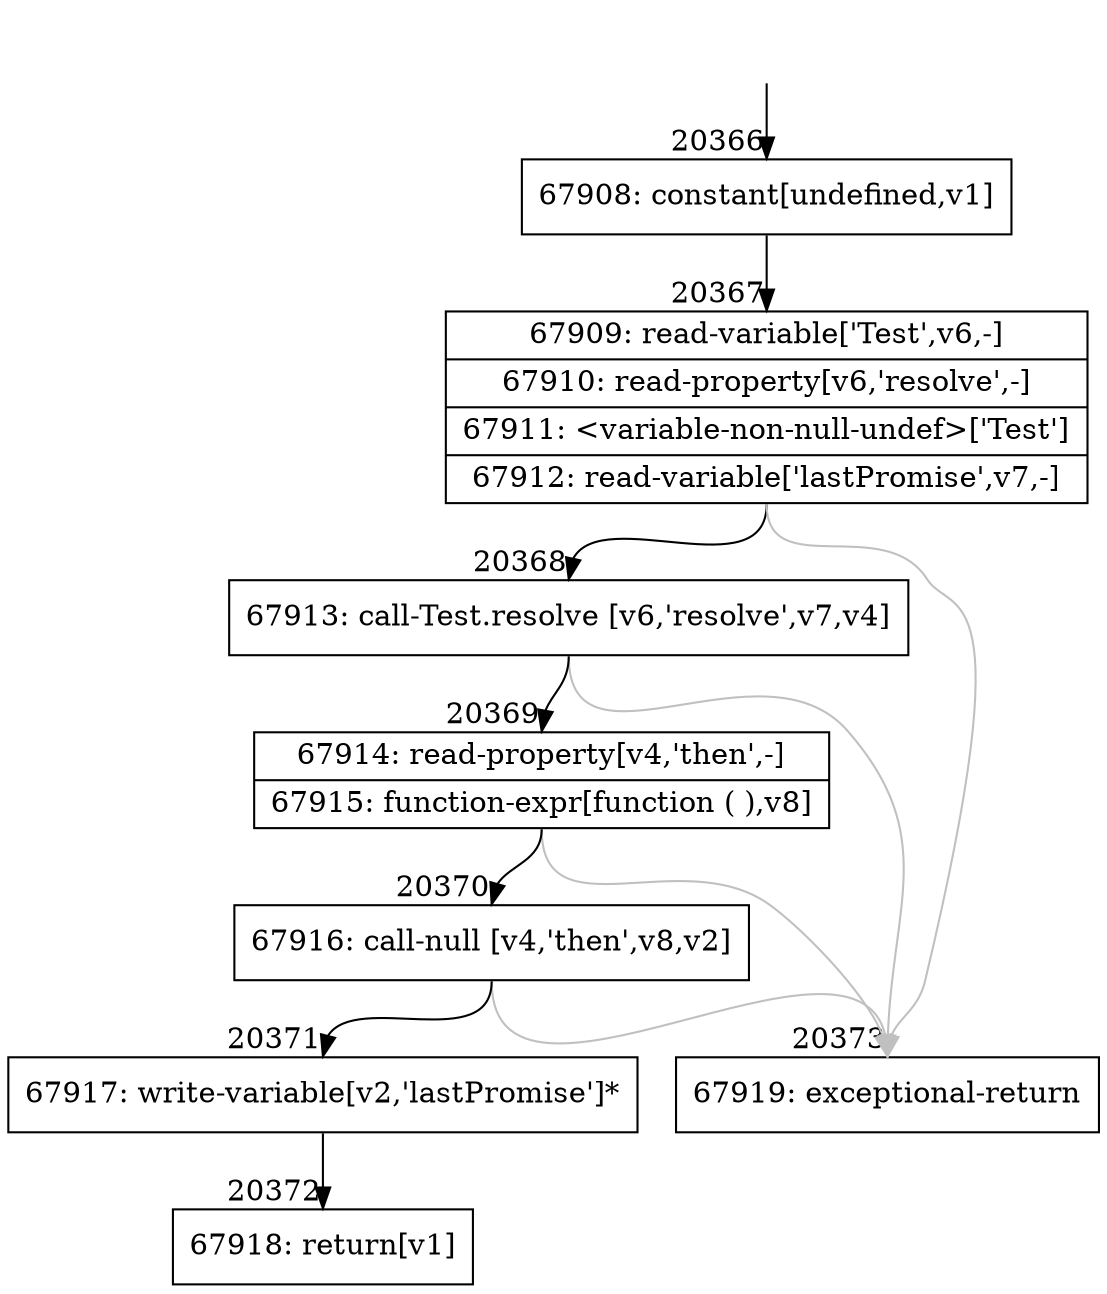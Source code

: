 digraph {
rankdir="TD"
BB_entry1778[shape=none,label=""];
BB_entry1778 -> BB20366 [tailport=s, headport=n, headlabel="    20366"]
BB20366 [shape=record label="{67908: constant[undefined,v1]}" ] 
BB20366 -> BB20367 [tailport=s, headport=n, headlabel="      20367"]
BB20367 [shape=record label="{67909: read-variable['Test',v6,-]|67910: read-property[v6,'resolve',-]|67911: \<variable-non-null-undef\>['Test']|67912: read-variable['lastPromise',v7,-]}" ] 
BB20367 -> BB20368 [tailport=s, headport=n, headlabel="      20368"]
BB20367 -> BB20373 [tailport=s, headport=n, color=gray, headlabel="      20373"]
BB20368 [shape=record label="{67913: call-Test.resolve [v6,'resolve',v7,v4]}" ] 
BB20368 -> BB20369 [tailport=s, headport=n, headlabel="      20369"]
BB20368 -> BB20373 [tailport=s, headport=n, color=gray]
BB20369 [shape=record label="{67914: read-property[v4,'then',-]|67915: function-expr[function ( ),v8]}" ] 
BB20369 -> BB20370 [tailport=s, headport=n, headlabel="      20370"]
BB20369 -> BB20373 [tailport=s, headport=n, color=gray]
BB20370 [shape=record label="{67916: call-null [v4,'then',v8,v2]}" ] 
BB20370 -> BB20371 [tailport=s, headport=n, headlabel="      20371"]
BB20370 -> BB20373 [tailport=s, headport=n, color=gray]
BB20371 [shape=record label="{67917: write-variable[v2,'lastPromise']*}" ] 
BB20371 -> BB20372 [tailport=s, headport=n, headlabel="      20372"]
BB20372 [shape=record label="{67918: return[v1]}" ] 
BB20373 [shape=record label="{67919: exceptional-return}" ] 
//#$~ 38231
}
